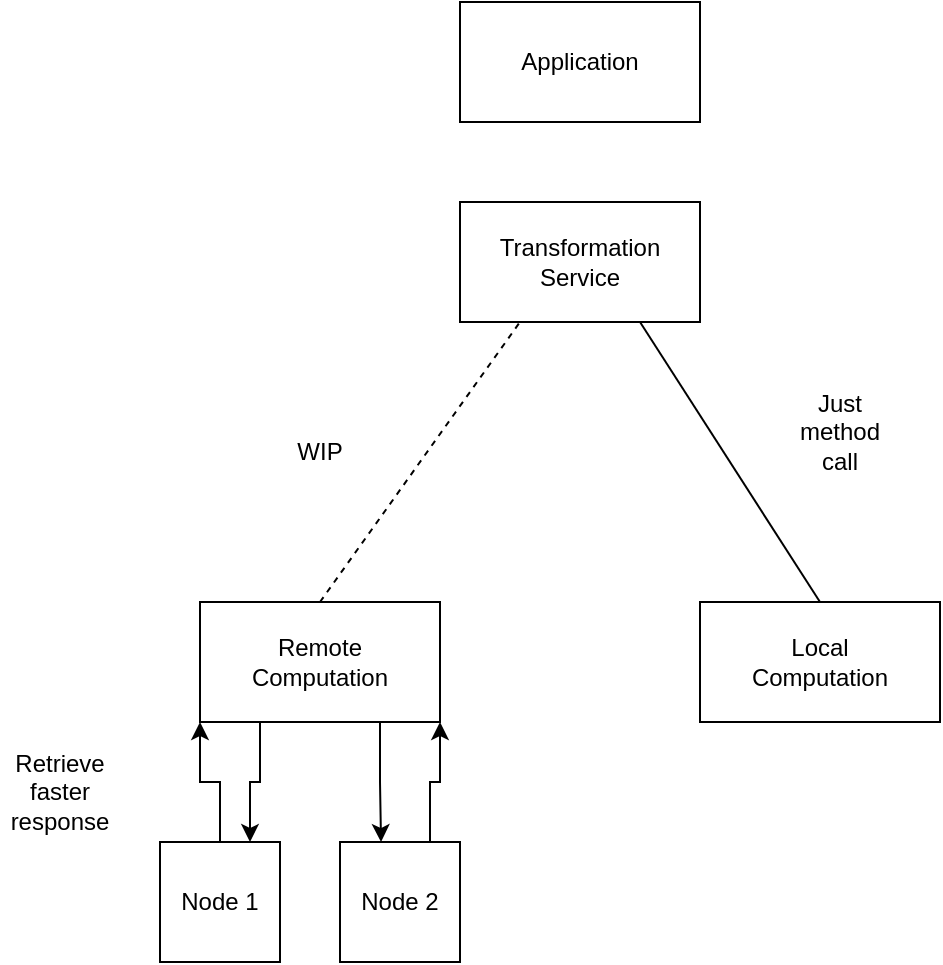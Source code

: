 <mxfile version="20.4.0" type="device"><diagram id="hQyWGoPTxrXKKxmiiSIs" name="Page-1"><mxGraphModel dx="1234" dy="713" grid="1" gridSize="10" guides="1" tooltips="1" connect="1" arrows="1" fold="1" page="1" pageScale="1" pageWidth="850" pageHeight="1100" background="#ffffff" math="0" shadow="0"><root><mxCell id="0"/><mxCell id="1" parent="0"/><mxCell id="j-gdOlGqSlrDFjyF-wzl-7" style="edgeStyle=orthogonalEdgeStyle;rounded=0;orthogonalLoop=1;jettySize=auto;html=1;exitX=0.25;exitY=1;exitDx=0;exitDy=0;entryX=0.75;entryY=0;entryDx=0;entryDy=0;" edge="1" parent="1" source="j-gdOlGqSlrDFjyF-wzl-1" target="j-gdOlGqSlrDFjyF-wzl-2"><mxGeometry relative="1" as="geometry"/></mxCell><mxCell id="j-gdOlGqSlrDFjyF-wzl-10" style="edgeStyle=orthogonalEdgeStyle;rounded=0;orthogonalLoop=1;jettySize=auto;html=1;exitX=0.75;exitY=1;exitDx=0;exitDy=0;entryX=0.342;entryY=0;entryDx=0;entryDy=0;entryPerimeter=0;" edge="1" parent="1" source="j-gdOlGqSlrDFjyF-wzl-1" target="j-gdOlGqSlrDFjyF-wzl-3"><mxGeometry relative="1" as="geometry"/></mxCell><mxCell id="j-gdOlGqSlrDFjyF-wzl-1" value="&lt;div&gt;Remote&lt;/div&gt;&lt;div&gt;Computation&lt;/div&gt;" style="rounded=0;whiteSpace=wrap;html=1;" vertex="1" parent="1"><mxGeometry x="230" y="380" width="120" height="60" as="geometry"/></mxCell><mxCell id="j-gdOlGqSlrDFjyF-wzl-13" style="edgeStyle=orthogonalEdgeStyle;rounded=0;orthogonalLoop=1;jettySize=auto;html=1;exitX=0.5;exitY=0;exitDx=0;exitDy=0;entryX=0;entryY=1;entryDx=0;entryDy=0;" edge="1" parent="1" source="j-gdOlGqSlrDFjyF-wzl-2" target="j-gdOlGqSlrDFjyF-wzl-1"><mxGeometry relative="1" as="geometry"/></mxCell><mxCell id="j-gdOlGqSlrDFjyF-wzl-2" value="Node 1" style="rounded=0;whiteSpace=wrap;html=1;" vertex="1" parent="1"><mxGeometry x="210" y="500" width="60" height="60" as="geometry"/></mxCell><mxCell id="j-gdOlGqSlrDFjyF-wzl-11" style="edgeStyle=orthogonalEdgeStyle;rounded=0;orthogonalLoop=1;jettySize=auto;html=1;exitX=0.75;exitY=0;exitDx=0;exitDy=0;entryX=1;entryY=1;entryDx=0;entryDy=0;" edge="1" parent="1" source="j-gdOlGqSlrDFjyF-wzl-3" target="j-gdOlGqSlrDFjyF-wzl-1"><mxGeometry relative="1" as="geometry"/></mxCell><mxCell id="j-gdOlGqSlrDFjyF-wzl-3" value="Node 2" style="rounded=0;whiteSpace=wrap;html=1;" vertex="1" parent="1"><mxGeometry x="300" y="500" width="60" height="60" as="geometry"/></mxCell><mxCell id="j-gdOlGqSlrDFjyF-wzl-14" value="&lt;div&gt;Local&lt;/div&gt;&lt;div&gt;Computation&lt;/div&gt;" style="rounded=0;whiteSpace=wrap;html=1;" vertex="1" parent="1"><mxGeometry x="480" y="380" width="120" height="60" as="geometry"/></mxCell><mxCell id="j-gdOlGqSlrDFjyF-wzl-15" value="Application" style="rounded=0;whiteSpace=wrap;html=1;" vertex="1" parent="1"><mxGeometry x="360" y="80" width="120" height="60" as="geometry"/></mxCell><mxCell id="j-gdOlGqSlrDFjyF-wzl-16" value="&lt;div&gt;Transformation&lt;/div&gt;Service" style="rounded=0;whiteSpace=wrap;html=1;" vertex="1" parent="1"><mxGeometry x="360" y="180" width="120" height="60" as="geometry"/></mxCell><mxCell id="j-gdOlGqSlrDFjyF-wzl-19" value="" style="endArrow=none;dashed=1;html=1;rounded=0;entryX=0.25;entryY=1;entryDx=0;entryDy=0;exitX=0.5;exitY=0;exitDx=0;exitDy=0;" edge="1" parent="1" source="j-gdOlGqSlrDFjyF-wzl-1" target="j-gdOlGqSlrDFjyF-wzl-16"><mxGeometry width="50" height="50" relative="1" as="geometry"><mxPoint x="220" y="400" as="sourcePoint"/><mxPoint x="270" y="350" as="targetPoint"/></mxGeometry></mxCell><mxCell id="j-gdOlGqSlrDFjyF-wzl-20" value="" style="endArrow=none;html=1;rounded=0;entryX=0.75;entryY=1;entryDx=0;entryDy=0;exitX=0.5;exitY=0;exitDx=0;exitDy=0;" edge="1" parent="1" source="j-gdOlGqSlrDFjyF-wzl-14" target="j-gdOlGqSlrDFjyF-wzl-16"><mxGeometry width="50" height="50" relative="1" as="geometry"><mxPoint x="220" y="400" as="sourcePoint"/><mxPoint x="270" y="350" as="targetPoint"/></mxGeometry></mxCell><mxCell id="j-gdOlGqSlrDFjyF-wzl-21" value="Retrieve faster response" style="text;html=1;strokeColor=none;fillColor=none;align=center;verticalAlign=middle;whiteSpace=wrap;rounded=0;" vertex="1" parent="1"><mxGeometry x="130" y="450" width="60" height="50" as="geometry"/></mxCell><mxCell id="j-gdOlGqSlrDFjyF-wzl-22" value="WIP" style="text;html=1;strokeColor=none;fillColor=none;align=center;verticalAlign=middle;whiteSpace=wrap;rounded=0;" vertex="1" parent="1"><mxGeometry x="260" y="290" width="60" height="30" as="geometry"/></mxCell><mxCell id="j-gdOlGqSlrDFjyF-wzl-23" value="&lt;div&gt;Just method&lt;/div&gt;&lt;div&gt;call&lt;br&gt;&lt;/div&gt;" style="text;html=1;strokeColor=none;fillColor=none;align=center;verticalAlign=middle;whiteSpace=wrap;rounded=0;" vertex="1" parent="1"><mxGeometry x="520" y="280" width="60" height="30" as="geometry"/></mxCell></root></mxGraphModel></diagram></mxfile>